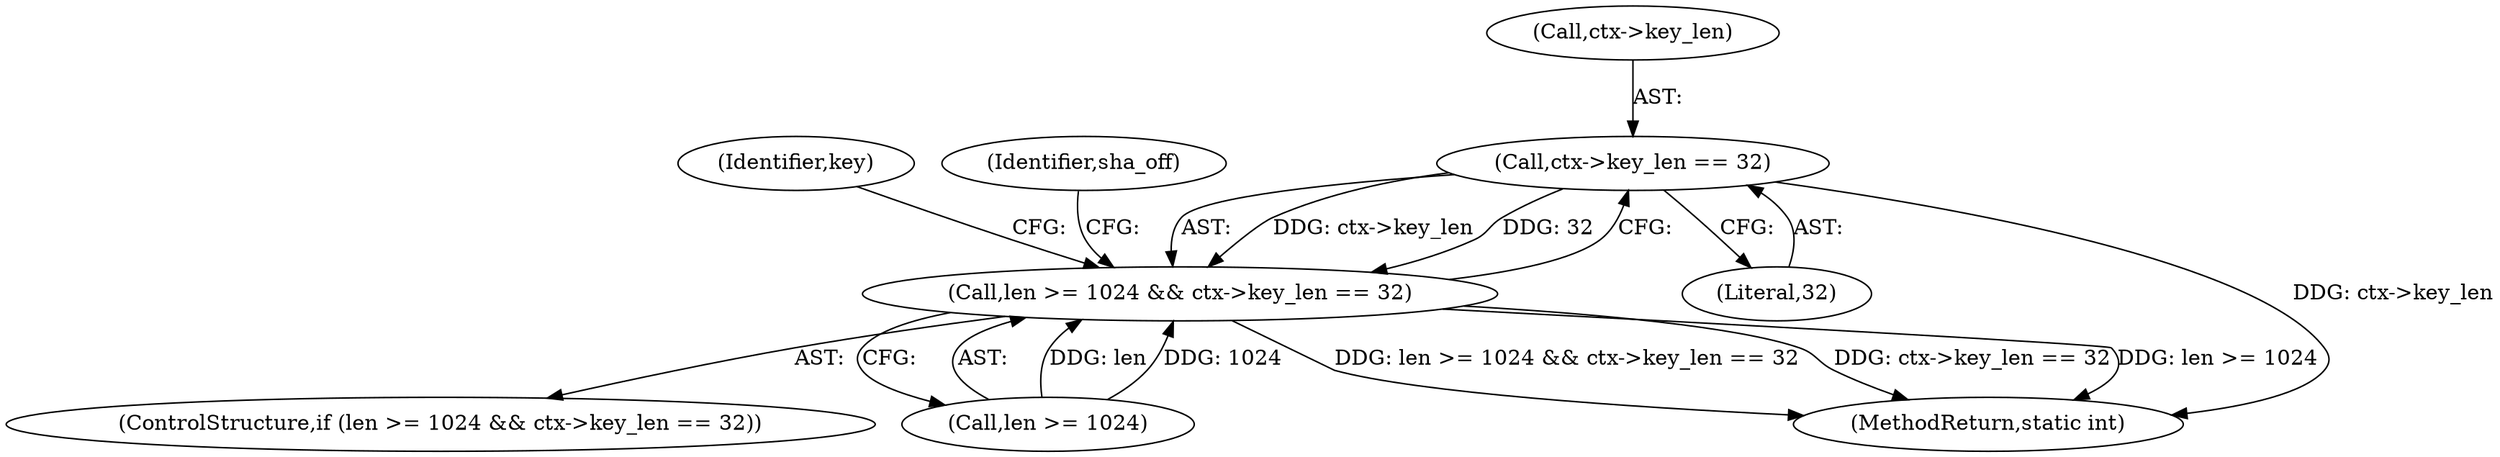digraph "0_openssl_68595c0c2886e7942a14f98c17a55a88afb6c292@pointer" {
"1001838" [label="(Call,ctx->key_len == 32)"];
"1001834" [label="(Call,len >= 1024 && ctx->key_len == 32)"];
"1001842" [label="(Literal,32)"];
"1001838" [label="(Call,ctx->key_len == 32)"];
"1001839" [label="(Call,ctx->key_len)"];
"1001965" [label="(Identifier,key)"];
"1001834" [label="(Call,len >= 1024 && ctx->key_len == 32)"];
"1001835" [label="(Call,len >= 1024)"];
"1001846" [label="(Identifier,sha_off)"];
"1001833" [label="(ControlStructure,if (len >= 1024 && ctx->key_len == 32))"];
"1001971" [label="(MethodReturn,static int)"];
"1001838" -> "1001834"  [label="AST: "];
"1001838" -> "1001842"  [label="CFG: "];
"1001839" -> "1001838"  [label="AST: "];
"1001842" -> "1001838"  [label="AST: "];
"1001834" -> "1001838"  [label="CFG: "];
"1001838" -> "1001971"  [label="DDG: ctx->key_len"];
"1001838" -> "1001834"  [label="DDG: ctx->key_len"];
"1001838" -> "1001834"  [label="DDG: 32"];
"1001834" -> "1001833"  [label="AST: "];
"1001834" -> "1001835"  [label="CFG: "];
"1001835" -> "1001834"  [label="AST: "];
"1001846" -> "1001834"  [label="CFG: "];
"1001965" -> "1001834"  [label="CFG: "];
"1001834" -> "1001971"  [label="DDG: len >= 1024 && ctx->key_len == 32"];
"1001834" -> "1001971"  [label="DDG: ctx->key_len == 32"];
"1001834" -> "1001971"  [label="DDG: len >= 1024"];
"1001835" -> "1001834"  [label="DDG: len"];
"1001835" -> "1001834"  [label="DDG: 1024"];
}
